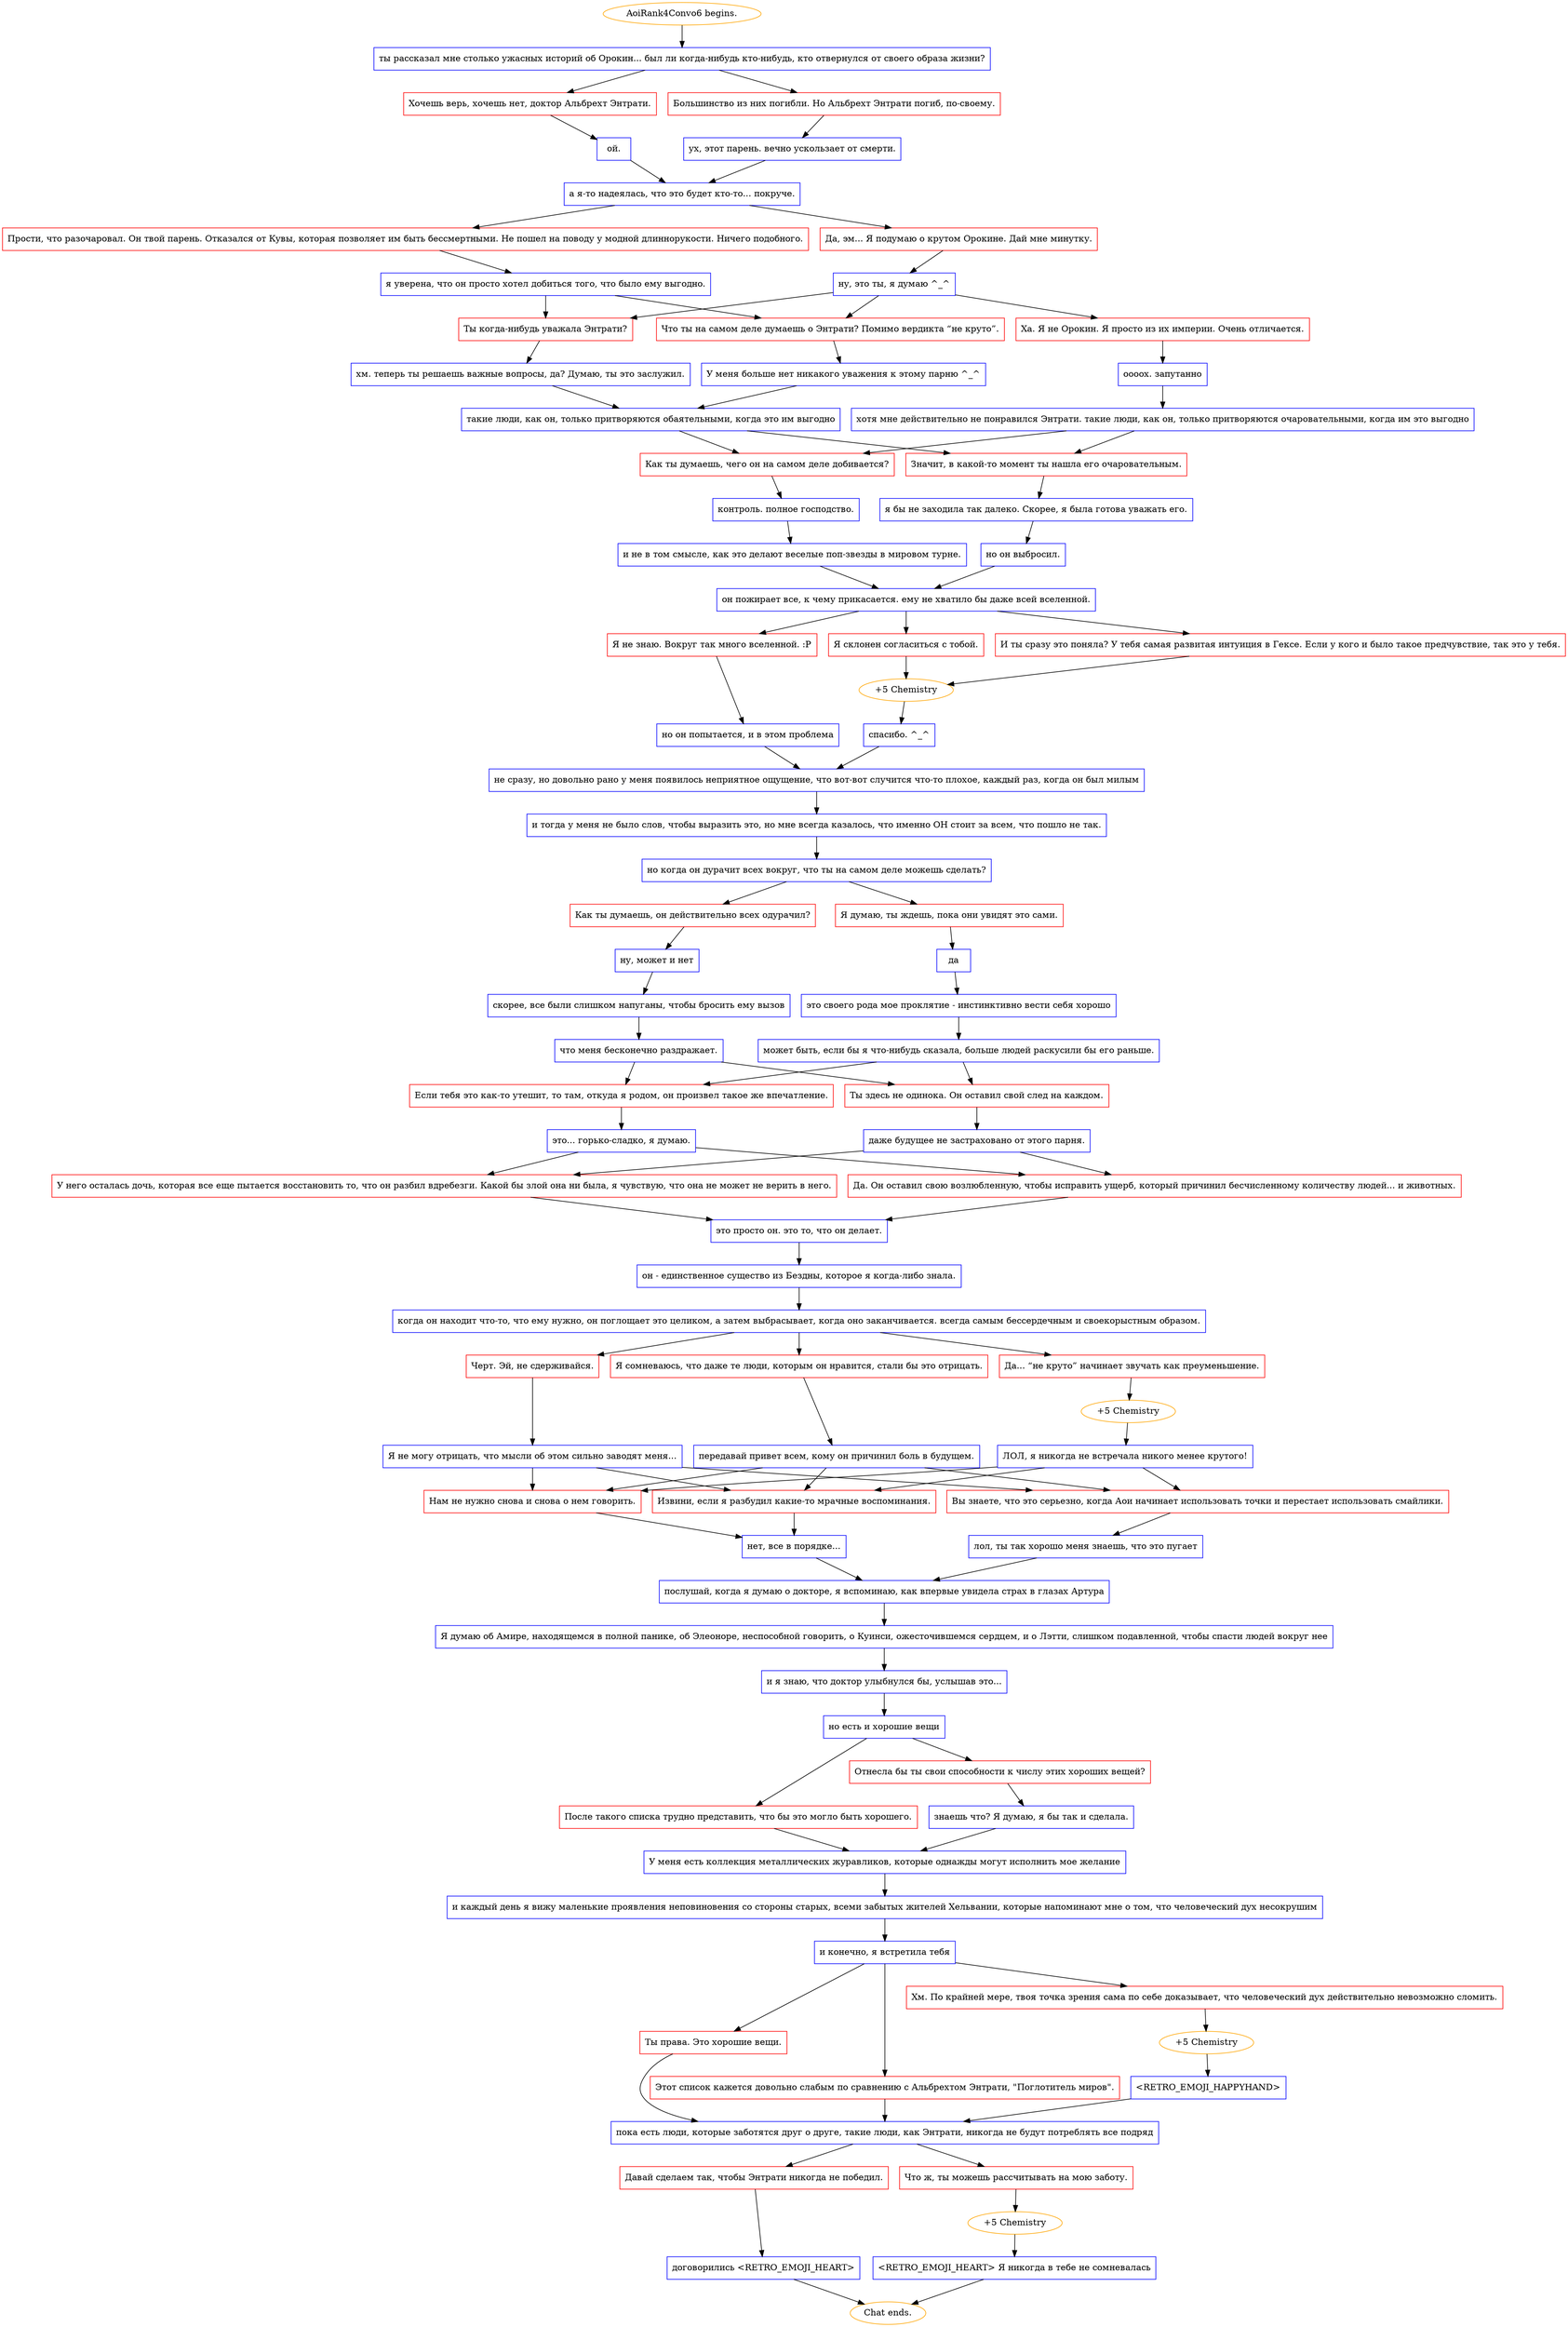 digraph {
	"AoiRank4Convo6 begins." [color=orange];
		"AoiRank4Convo6 begins." -> j4148684777;
	j4148684777 [label="ты рассказал мне столько ужасных историй об Орокин... был ли когда-нибудь кто-нибудь, кто отвернулся от своего образа жизни?",shape=box,color=blue];
		j4148684777 -> j1077000720;
		j4148684777 -> j2063932777;
	j1077000720 [label="Хочешь верь, хочешь нет, доктор Альбрехт Энтрати.",shape=box,color=red];
		j1077000720 -> j1718336968;
	j2063932777 [label="Большинство из них погибли. Но Альбрехт Энтрати погиб, по-своему.",shape=box,color=red];
		j2063932777 -> j3366236520;
	j1718336968 [label="ой.",shape=box,color=blue];
		j1718336968 -> j2130804300;
	j3366236520 [label="ух, этот парень. вечно ускользает от смерти.",shape=box,color=blue];
		j3366236520 -> j2130804300;
	j2130804300 [label="а я-то надеялась, что это будет кто-то... покруче.",shape=box,color=blue];
		j2130804300 -> j3573788037;
		j2130804300 -> j448618486;
	j3573788037 [label="Прости, что разочаровал. Он твой парень. Отказался от Кувы, которая позволяет им быть бессмертными. Не пошел на поводу у модной длиннорукости. Ничего подобного.",shape=box,color=red];
		j3573788037 -> j3994954494;
	j448618486 [label="Да, эм... Я подумаю о крутом Орокине. Дай мне минутку.",shape=box,color=red];
		j448618486 -> j1136613771;
	j3994954494 [label="я уверена, что он просто хотел добиться того, что было ему выгодно.",shape=box,color=blue];
		j3994954494 -> j2802182835;
		j3994954494 -> j2453125997;
	j1136613771 [label="ну, это ты, я думаю ^_^",shape=box,color=blue];
		j1136613771 -> j2802182835;
		j1136613771 -> j2453125997;
		j1136613771 -> j163303961;
	j2802182835 [label="Ты когда-нибудь уважала Энтрати?",shape=box,color=red];
		j2802182835 -> j772216322;
	j2453125997 [label="Что ты на самом деле думаешь о Энтрати? Помимо вердикта “не круто”.",shape=box,color=red];
		j2453125997 -> j1017808805;
	j163303961 [label="Ха. Я не Орокин. Я просто из их империи. Очень отличается.",shape=box,color=red];
		j163303961 -> j1701973283;
	j772216322 [label="хм. теперь ты решаешь важные вопросы, да? Думаю, ты это заслужил.",shape=box,color=blue];
		j772216322 -> j3979841269;
	j1017808805 [label="У меня больше нет никакого уважения к этому парню ^_^",shape=box,color=blue];
		j1017808805 -> j3979841269;
	j1701973283 [label="оооох. запутанно",shape=box,color=blue];
		j1701973283 -> j4260416434;
	j3979841269 [label="такие люди, как он, только притворяются обаятельными, когда это им выгодно",shape=box,color=blue];
		j3979841269 -> j1017203168;
		j3979841269 -> j1778974132;
	j4260416434 [label="хотя мне действительно не понравился Энтрати. такие люди, как он, только притворяются очаровательными, когда им это выгодно",shape=box,color=blue];
		j4260416434 -> j1017203168;
		j4260416434 -> j1778974132;
	j1017203168 [label="Как ты думаешь, чего он на самом деле добивается?",shape=box,color=red];
		j1017203168 -> j661232274;
	j1778974132 [label="Значит, в какой-то момент ты нашла его очаровательным.",shape=box,color=red];
		j1778974132 -> j3658283509;
	j661232274 [label="контроль. полное господство.",shape=box,color=blue];
		j661232274 -> j3681131746;
	j3658283509 [label="я бы не заходила так далеко. Скорее, я была готова уважать его.",shape=box,color=blue];
		j3658283509 -> j4033307901;
	j3681131746 [label="и не в том смысле, как это делают веселые поп-звезды в мировом турне.",shape=box,color=blue];
		j3681131746 -> j565348980;
	j4033307901 [label="но он выбросил.",shape=box,color=blue];
		j4033307901 -> j565348980;
	j565348980 [label="он пожирает все, к чему прикасается. ему не хватило бы даже всей вселенной.",shape=box,color=blue];
		j565348980 -> j3911621700;
		j565348980 -> j2478395481;
		j565348980 -> j2903621165;
	j3911621700 [label="И ты сразу это поняла? У тебя самая развитая интуиция в Гексе. Если у кого и было такое предчувствие, так это у тебя.",shape=box,color=red];
		j3911621700 -> j1475941521;
	j2478395481 [label="Я склонен согласиться с тобой.",shape=box,color=red];
		j2478395481 -> j1475941521;
	j2903621165 [label="Я не знаю. Вокруг так много вселенной. :P",shape=box,color=red];
		j2903621165 -> j1418907897;
	j1475941521 [label="+5 Chemistry",color=orange];
		j1475941521 -> j2880238348;
	j1418907897 [label="но он попытается, и в этом проблема",shape=box,color=blue];
		j1418907897 -> j1103227143;
	j2880238348 [label="спасибо. ^_^",shape=box,color=blue];
		j2880238348 -> j1103227143;
	j1103227143 [label="не сразу, но довольно рано у меня появилось неприятное ощущение, что вот-вот случится что-то плохое, каждый раз, когда он был милым",shape=box,color=blue];
		j1103227143 -> j3815901998;
	j3815901998 [label="и тогда у меня не было слов, чтобы выразить это, но мне всегда казалось, что именно ОН стоит за всем, что пошло не так.",shape=box,color=blue];
		j3815901998 -> j136124571;
	j136124571 [label="но когда он дурачит всех вокруг, что ты на самом деле можешь сделать?",shape=box,color=blue];
		j136124571 -> j1832635974;
		j136124571 -> j2127174624;
	j1832635974 [label="Как ты думаешь, он действительно всех одурачил?",shape=box,color=red];
		j1832635974 -> j1012170074;
	j2127174624 [label="Я думаю, ты ждешь, пока они увидят это сами.",shape=box,color=red];
		j2127174624 -> j529541268;
	j1012170074 [label="ну, может и нет",shape=box,color=blue];
		j1012170074 -> j223163884;
	j529541268 [label="да",shape=box,color=blue];
		j529541268 -> j1660919612;
	j223163884 [label="скорее, все были слишком напуганы, чтобы бросить ему вызов",shape=box,color=blue];
		j223163884 -> j1564843330;
	j1660919612 [label="это своего рода мое проклятие - инстинктивно вести себя хорошо",shape=box,color=blue];
		j1660919612 -> j3213275081;
	j1564843330 [label="что меня бесконечно раздражает.",shape=box,color=blue];
		j1564843330 -> j4173491096;
		j1564843330 -> j2965365736;
	j3213275081 [label="может быть, если бы я что-нибудь сказала, больше людей раскусили бы его раньше.",shape=box,color=blue];
		j3213275081 -> j4173491096;
		j3213275081 -> j2965365736;
	j4173491096 [label="Если тебя это как-то утешит, то там, откуда я родом, он произвел такое же впечатление.",shape=box,color=red];
		j4173491096 -> j2968133737;
	j2965365736 [label="Ты здесь не одинока. Он оставил свой след на каждом.",shape=box,color=red];
		j2965365736 -> j4078271663;
	j2968133737 [label="это... горько-сладко, я думаю.",shape=box,color=blue];
		j2968133737 -> j676880171;
		j2968133737 -> j2903503651;
	j4078271663 [label="даже будущее не застраховано от этого парня.",shape=box,color=blue];
		j4078271663 -> j676880171;
		j4078271663 -> j2903503651;
	j676880171 [label="У него осталась дочь, которая все еще пытается восстановить то, что он разбил вдребезги. Какой бы злой она ни была, я чувствую, что она не может не верить в него.",shape=box,color=red];
		j676880171 -> j815494178;
	j2903503651 [label="Да. Он оставил свою возлюбленную, чтобы исправить ущерб, который причинил бесчисленному количеству людей... и животных.",shape=box,color=red];
		j2903503651 -> j815494178;
	j815494178 [label="это просто он. это то, что он делает.",shape=box,color=blue];
		j815494178 -> j3739316124;
	j3739316124 [label="он - единственное существо из Бездны, которое я когда-либо знала.",shape=box,color=blue];
		j3739316124 -> j1292681655;
	j1292681655 [label="когда он находит что-то, что ему нужно, он поглощает это целиком, а затем выбрасывает, когда оно заканчивается. всегда самым бессердечным и своекорыстным образом.",shape=box,color=blue];
		j1292681655 -> j2049977245;
		j1292681655 -> j2203932300;
		j1292681655 -> j3582606438;
	j2049977245 [label="Да... “не круто” начинает звучать как преуменьшение.",shape=box,color=red];
		j2049977245 -> j2512364076;
	j2203932300 [label="Черт. Эй, не сдерживайся.",shape=box,color=red];
		j2203932300 -> j9370548;
	j3582606438 [label="Я сомневаюсь, что даже те люди, которым он нравится, стали бы это отрицать.",shape=box,color=red];
		j3582606438 -> j2585266052;
	j2512364076 [label="+5 Chemistry",color=orange];
		j2512364076 -> j1793215028;
	j9370548 [label="Я не могу отрицать, что мысли об этом сильно заводят меня...",shape=box,color=blue];
		j9370548 -> j4202225343;
		j9370548 -> j3322381236;
		j9370548 -> j2303012853;
	j2585266052 [label="передавай привет всем, кому он причинил боль в будущем.",shape=box,color=blue];
		j2585266052 -> j4202225343;
		j2585266052 -> j3322381236;
		j2585266052 -> j2303012853;
	j1793215028 [label="ЛОЛ, я никогда не встречала никого менее крутого!",shape=box,color=blue];
		j1793215028 -> j4202225343;
		j1793215028 -> j3322381236;
		j1793215028 -> j2303012853;
	j4202225343 [label="Извини, если я разбудил какие-то мрачные воспоминания.",shape=box,color=red];
		j4202225343 -> j1606615464;
	j3322381236 [label="Нам не нужно снова и снова о нем говорить.",shape=box,color=red];
		j3322381236 -> j1606615464;
	j2303012853 [label="Вы знаете, что это серьезно, когда Аои начинает использовать точки и перестает использовать смайлики.",shape=box,color=red];
		j2303012853 -> j2554311939;
	j1606615464 [label="нет, все в порядке...",shape=box,color=blue];
		j1606615464 -> j2921108019;
	j2554311939 [label="лол, ты так хорошо меня знаешь, что это пугает",shape=box,color=blue];
		j2554311939 -> j2921108019;
	j2921108019 [label="послушай, когда я думаю о докторе, я вспоминаю, как впервые увидела страх в глазах Артура",shape=box,color=blue];
		j2921108019 -> j1559764256;
	j1559764256 [label="Я думаю об Амире, находящемся в полной панике, об Элеоноре, неспособной говорить, о Куинси, ожесточившемся сердцем, и о Лэтти, слишком подавленной, чтобы спасти людей вокруг нее",shape=box,color=blue];
		j1559764256 -> j951881003;
	j951881003 [label="и я знаю, что доктор улыбнулся бы, услышав это...",shape=box,color=blue];
		j951881003 -> j1445876078;
	j1445876078 [label="но есть и хорошие вещи",shape=box,color=blue];
		j1445876078 -> j3279489752;
		j1445876078 -> j272692647;
	j3279489752 [label="После такого списка трудно представить, что бы это могло быть хорошего.",shape=box,color=red];
		j3279489752 -> j1374506271;
	j272692647 [label="Отнесла бы ты свои способности к числу этих хороших вещей?",shape=box,color=red];
		j272692647 -> j1766555625;
	j1374506271 [label="У меня есть коллекция металлических журавликов, которые однажды могут исполнить мое желание",shape=box,color=blue];
		j1374506271 -> j2965333953;
	j1766555625 [label="знаешь что? Я думаю, я бы так и сделала.",shape=box,color=blue];
		j1766555625 -> j1374506271;
	j2965333953 [label="и каждый день я вижу маленькие проявления неповиновения со стороны старых, всеми забытых жителей Хельвании, которые напоминают мне о том, что человеческий дух несокрушим",shape=box,color=blue];
		j2965333953 -> j2858931097;
	j2858931097 [label="и конечно, я встретила тебя",shape=box,color=blue];
		j2858931097 -> j1538433940;
		j2858931097 -> j3266110380;
		j2858931097 -> j2542471465;
	j1538433940 [label="Хм. По крайней мере, твоя точка зрения сама по себе доказывает, что человеческий дух действительно невозможно сломить.",shape=box,color=red];
		j1538433940 -> j4080451256;
	j3266110380 [label="Ты права. Это хорошие вещи.",shape=box,color=red];
		j3266110380 -> j829091595;
	j2542471465 [label="Этот список кажется довольно слабым по сравнению с Альбрехтом Энтрати, \"Поглотитель миров\".",shape=box,color=red];
		j2542471465 -> j829091595;
	j4080451256 [label="+5 Chemistry",color=orange];
		j4080451256 -> j1288826502;
	j829091595 [label="пока есть люди, которые заботятся друг о друге, такие люди, как Энтрати, никогда не будут потреблять все подряд",shape=box,color=blue];
		j829091595 -> j79209286;
		j829091595 -> j2105736997;
	j1288826502 [label="<RETRO_EMOJI_HAPPYHAND>",shape=box,color=blue];
		j1288826502 -> j829091595;
	j79209286 [label="Давай сделаем так, чтобы Энтрати никогда не победил.",shape=box,color=red];
		j79209286 -> j109917047;
	j2105736997 [label="Что ж, ты можешь рассчитывать на мою заботу.",shape=box,color=red];
		j2105736997 -> j1084842092;
	j109917047 [label="договорились <RETRO_EMOJI_HEART>",shape=box,color=blue];
		j109917047 -> "Chat ends.";
	j1084842092 [label="+5 Chemistry",color=orange];
		j1084842092 -> j3282365031;
	"Chat ends." [color=orange];
	j3282365031 [label="<RETRO_EMOJI_HEART> Я никогда в тебе не сомневалась",shape=box,color=blue];
		j3282365031 -> "Chat ends.";
}